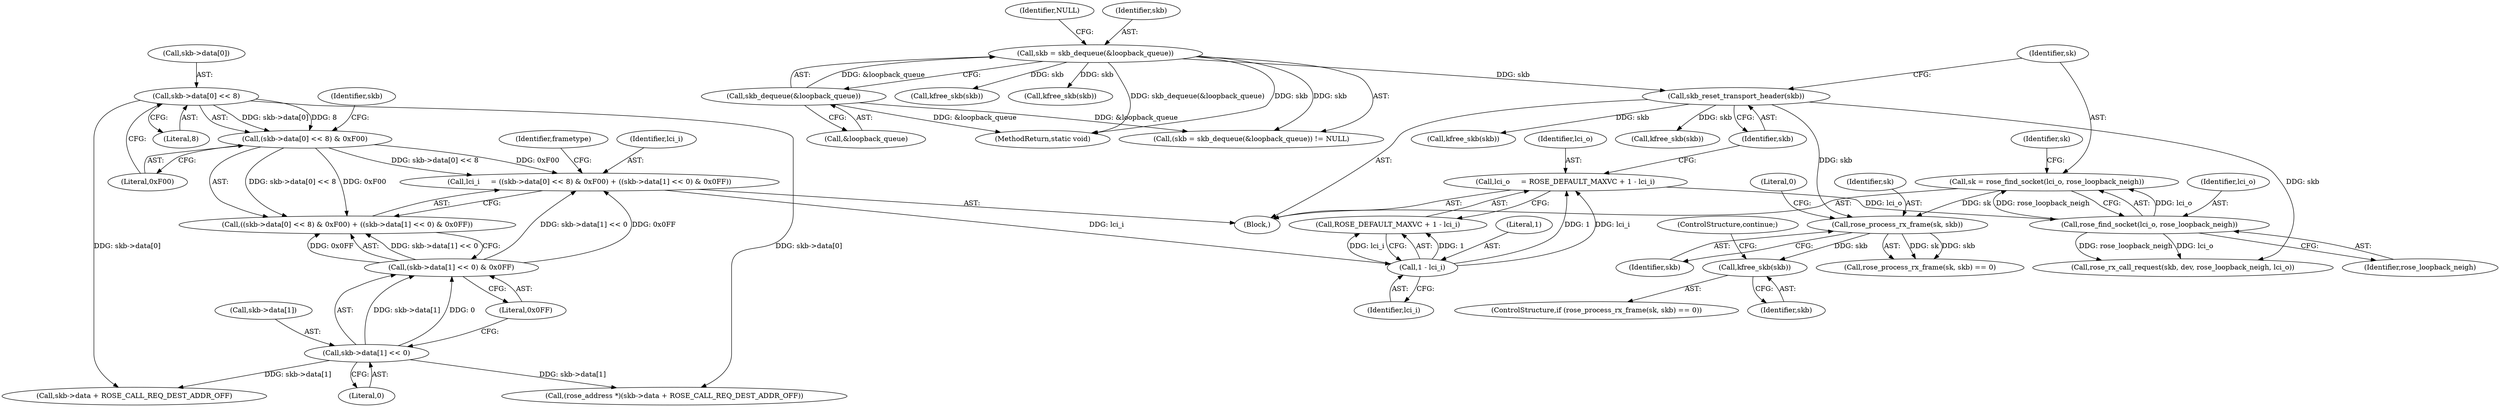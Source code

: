 digraph "0_linux_e0bccd315db0c2f919e7fcf9cb60db21d9986f52_0@API" {
"1000211" [label="(Call,kfree_skb(skb))"];
"1000207" [label="(Call,rose_process_rx_frame(sk, skb))"];
"1000197" [label="(Call,sk = rose_find_socket(lci_o, rose_loopback_neigh))"];
"1000199" [label="(Call,rose_find_socket(lci_o, rose_loopback_neigh))"];
"1000188" [label="(Call,lci_o     = ROSE_DEFAULT_MAXVC + 1 - lci_i)"];
"1000192" [label="(Call,1 - lci_i)"];
"1000129" [label="(Call,lci_i     = ((skb->data[0] << 8) & 0xF00) + ((skb->data[1] << 0) & 0x0FF))"];
"1000132" [label="(Call,(skb->data[0] << 8) & 0xF00)"];
"1000133" [label="(Call,skb->data[0] << 8)"];
"1000141" [label="(Call,(skb->data[1] << 0) & 0x0FF)"];
"1000142" [label="(Call,skb->data[1] << 0)"];
"1000195" [label="(Call,skb_reset_transport_header(skb))"];
"1000112" [label="(Call,skb = skb_dequeue(&loopback_queue))"];
"1000114" [label="(Call,skb_dequeue(&loopback_queue))"];
"1000151" [label="(Identifier,frametype)"];
"1000117" [label="(Identifier,NULL)"];
"1000143" [label="(Call,skb->data[1])"];
"1000141" [label="(Call,(skb->data[1] << 0) & 0x0FF)"];
"1000142" [label="(Call,skb->data[1] << 0)"];
"1000118" [label="(Block,)"];
"1000208" [label="(Identifier,sk)"];
"1000181" [label="(Call,(rose_address *)(skb->data + ROSE_CALL_REQ_DEST_ADDR_OFF))"];
"1000205" [label="(ControlStructure,if (rose_process_rx_frame(sk, skb) == 0))"];
"1000176" [label="(Call,kfree_skb(skb))"];
"1000206" [label="(Call,rose_process_rx_frame(sk, skb) == 0)"];
"1000133" [label="(Call,skb->data[0] << 8)"];
"1000210" [label="(Literal,0)"];
"1000139" [label="(Literal,8)"];
"1000183" [label="(Call,skb->data + ROSE_CALL_REQ_DEST_ADDR_OFF)"];
"1000194" [label="(Identifier,lci_i)"];
"1000140" [label="(Literal,0xF00)"];
"1000131" [label="(Call,((skb->data[0] << 8) & 0xF00) + ((skb->data[1] << 0) & 0x0FF))"];
"1000134" [label="(Call,skb->data[0])"];
"1000190" [label="(Call,ROSE_DEFAULT_MAXVC + 1 - lci_i)"];
"1000213" [label="(ControlStructure,continue;)"];
"1000130" [label="(Identifier,lci_i)"];
"1000111" [label="(Call,(skb = skb_dequeue(&loopback_queue)) != NULL)"];
"1000112" [label="(Call,skb = skb_dequeue(&loopback_queue))"];
"1000114" [label="(Call,skb_dequeue(&loopback_queue))"];
"1000203" [label="(Identifier,sk)"];
"1000245" [label="(MethodReturn,static void)"];
"1000243" [label="(Call,kfree_skb(skb))"];
"1000193" [label="(Literal,1)"];
"1000212" [label="(Identifier,skb)"];
"1000200" [label="(Identifier,lci_o)"];
"1000229" [label="(Call,rose_rx_call_request(skb, dev, rose_loopback_neigh, lci_o))"];
"1000197" [label="(Call,sk = rose_find_socket(lci_o, rose_loopback_neigh))"];
"1000209" [label="(Identifier,skb)"];
"1000189" [label="(Identifier,lci_o)"];
"1000207" [label="(Call,rose_process_rx_frame(sk, skb))"];
"1000198" [label="(Identifier,sk)"];
"1000195" [label="(Call,skb_reset_transport_header(skb))"];
"1000192" [label="(Call,1 - lci_i)"];
"1000145" [label="(Identifier,skb)"];
"1000239" [label="(Call,kfree_skb(skb))"];
"1000126" [label="(Call,kfree_skb(skb))"];
"1000113" [label="(Identifier,skb)"];
"1000199" [label="(Call,rose_find_socket(lci_o, rose_loopback_neigh))"];
"1000196" [label="(Identifier,skb)"];
"1000149" [label="(Literal,0x0FF)"];
"1000115" [label="(Call,&loopback_queue)"];
"1000129" [label="(Call,lci_i     = ((skb->data[0] << 8) & 0xF00) + ((skb->data[1] << 0) & 0x0FF))"];
"1000188" [label="(Call,lci_o     = ROSE_DEFAULT_MAXVC + 1 - lci_i)"];
"1000201" [label="(Identifier,rose_loopback_neigh)"];
"1000148" [label="(Literal,0)"];
"1000211" [label="(Call,kfree_skb(skb))"];
"1000132" [label="(Call,(skb->data[0] << 8) & 0xF00)"];
"1000211" -> "1000205"  [label="AST: "];
"1000211" -> "1000212"  [label="CFG: "];
"1000212" -> "1000211"  [label="AST: "];
"1000213" -> "1000211"  [label="CFG: "];
"1000207" -> "1000211"  [label="DDG: skb"];
"1000207" -> "1000206"  [label="AST: "];
"1000207" -> "1000209"  [label="CFG: "];
"1000208" -> "1000207"  [label="AST: "];
"1000209" -> "1000207"  [label="AST: "];
"1000210" -> "1000207"  [label="CFG: "];
"1000207" -> "1000206"  [label="DDG: sk"];
"1000207" -> "1000206"  [label="DDG: skb"];
"1000197" -> "1000207"  [label="DDG: sk"];
"1000195" -> "1000207"  [label="DDG: skb"];
"1000197" -> "1000118"  [label="AST: "];
"1000197" -> "1000199"  [label="CFG: "];
"1000198" -> "1000197"  [label="AST: "];
"1000199" -> "1000197"  [label="AST: "];
"1000203" -> "1000197"  [label="CFG: "];
"1000199" -> "1000197"  [label="DDG: lci_o"];
"1000199" -> "1000197"  [label="DDG: rose_loopback_neigh"];
"1000199" -> "1000201"  [label="CFG: "];
"1000200" -> "1000199"  [label="AST: "];
"1000201" -> "1000199"  [label="AST: "];
"1000188" -> "1000199"  [label="DDG: lci_o"];
"1000199" -> "1000229"  [label="DDG: rose_loopback_neigh"];
"1000199" -> "1000229"  [label="DDG: lci_o"];
"1000188" -> "1000118"  [label="AST: "];
"1000188" -> "1000190"  [label="CFG: "];
"1000189" -> "1000188"  [label="AST: "];
"1000190" -> "1000188"  [label="AST: "];
"1000196" -> "1000188"  [label="CFG: "];
"1000192" -> "1000188"  [label="DDG: 1"];
"1000192" -> "1000188"  [label="DDG: lci_i"];
"1000192" -> "1000190"  [label="AST: "];
"1000192" -> "1000194"  [label="CFG: "];
"1000193" -> "1000192"  [label="AST: "];
"1000194" -> "1000192"  [label="AST: "];
"1000190" -> "1000192"  [label="CFG: "];
"1000192" -> "1000190"  [label="DDG: 1"];
"1000192" -> "1000190"  [label="DDG: lci_i"];
"1000129" -> "1000192"  [label="DDG: lci_i"];
"1000129" -> "1000118"  [label="AST: "];
"1000129" -> "1000131"  [label="CFG: "];
"1000130" -> "1000129"  [label="AST: "];
"1000131" -> "1000129"  [label="AST: "];
"1000151" -> "1000129"  [label="CFG: "];
"1000132" -> "1000129"  [label="DDG: skb->data[0] << 8"];
"1000132" -> "1000129"  [label="DDG: 0xF00"];
"1000141" -> "1000129"  [label="DDG: skb->data[1] << 0"];
"1000141" -> "1000129"  [label="DDG: 0x0FF"];
"1000132" -> "1000131"  [label="AST: "];
"1000132" -> "1000140"  [label="CFG: "];
"1000133" -> "1000132"  [label="AST: "];
"1000140" -> "1000132"  [label="AST: "];
"1000145" -> "1000132"  [label="CFG: "];
"1000132" -> "1000131"  [label="DDG: skb->data[0] << 8"];
"1000132" -> "1000131"  [label="DDG: 0xF00"];
"1000133" -> "1000132"  [label="DDG: skb->data[0]"];
"1000133" -> "1000132"  [label="DDG: 8"];
"1000133" -> "1000139"  [label="CFG: "];
"1000134" -> "1000133"  [label="AST: "];
"1000139" -> "1000133"  [label="AST: "];
"1000140" -> "1000133"  [label="CFG: "];
"1000133" -> "1000181"  [label="DDG: skb->data[0]"];
"1000133" -> "1000183"  [label="DDG: skb->data[0]"];
"1000141" -> "1000131"  [label="AST: "];
"1000141" -> "1000149"  [label="CFG: "];
"1000142" -> "1000141"  [label="AST: "];
"1000149" -> "1000141"  [label="AST: "];
"1000131" -> "1000141"  [label="CFG: "];
"1000141" -> "1000131"  [label="DDG: skb->data[1] << 0"];
"1000141" -> "1000131"  [label="DDG: 0x0FF"];
"1000142" -> "1000141"  [label="DDG: skb->data[1]"];
"1000142" -> "1000141"  [label="DDG: 0"];
"1000142" -> "1000148"  [label="CFG: "];
"1000143" -> "1000142"  [label="AST: "];
"1000148" -> "1000142"  [label="AST: "];
"1000149" -> "1000142"  [label="CFG: "];
"1000142" -> "1000181"  [label="DDG: skb->data[1]"];
"1000142" -> "1000183"  [label="DDG: skb->data[1]"];
"1000195" -> "1000118"  [label="AST: "];
"1000195" -> "1000196"  [label="CFG: "];
"1000196" -> "1000195"  [label="AST: "];
"1000198" -> "1000195"  [label="CFG: "];
"1000112" -> "1000195"  [label="DDG: skb"];
"1000195" -> "1000229"  [label="DDG: skb"];
"1000195" -> "1000239"  [label="DDG: skb"];
"1000195" -> "1000243"  [label="DDG: skb"];
"1000112" -> "1000111"  [label="AST: "];
"1000112" -> "1000114"  [label="CFG: "];
"1000113" -> "1000112"  [label="AST: "];
"1000114" -> "1000112"  [label="AST: "];
"1000117" -> "1000112"  [label="CFG: "];
"1000112" -> "1000245"  [label="DDG: skb_dequeue(&loopback_queue)"];
"1000112" -> "1000245"  [label="DDG: skb"];
"1000112" -> "1000111"  [label="DDG: skb"];
"1000114" -> "1000112"  [label="DDG: &loopback_queue"];
"1000112" -> "1000126"  [label="DDG: skb"];
"1000112" -> "1000176"  [label="DDG: skb"];
"1000114" -> "1000115"  [label="CFG: "];
"1000115" -> "1000114"  [label="AST: "];
"1000114" -> "1000245"  [label="DDG: &loopback_queue"];
"1000114" -> "1000111"  [label="DDG: &loopback_queue"];
}
